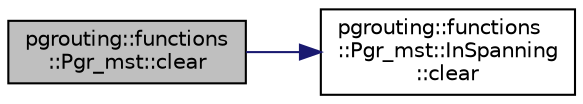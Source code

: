 digraph "pgrouting::functions::Pgr_mst::clear"
{
  edge [fontname="Helvetica",fontsize="10",labelfontname="Helvetica",labelfontsize="10"];
  node [fontname="Helvetica",fontsize="10",shape=record];
  rankdir="LR";
  Node42 [label="pgrouting::functions\l::Pgr_mst::clear",height=0.2,width=0.4,color="black", fillcolor="grey75", style="filled", fontcolor="black"];
  Node42 -> Node43 [color="midnightblue",fontsize="10",style="solid",fontname="Helvetica"];
  Node43 [label="pgrouting::functions\l::Pgr_mst::InSpanning\l::clear",height=0.2,width=0.4,color="black", fillcolor="white", style="filled",URL="$structpgrouting_1_1functions_1_1Pgr__mst_1_1InSpanning.html#a5325b58e3aa6a9ffde246ea57287a3ce"];
}
